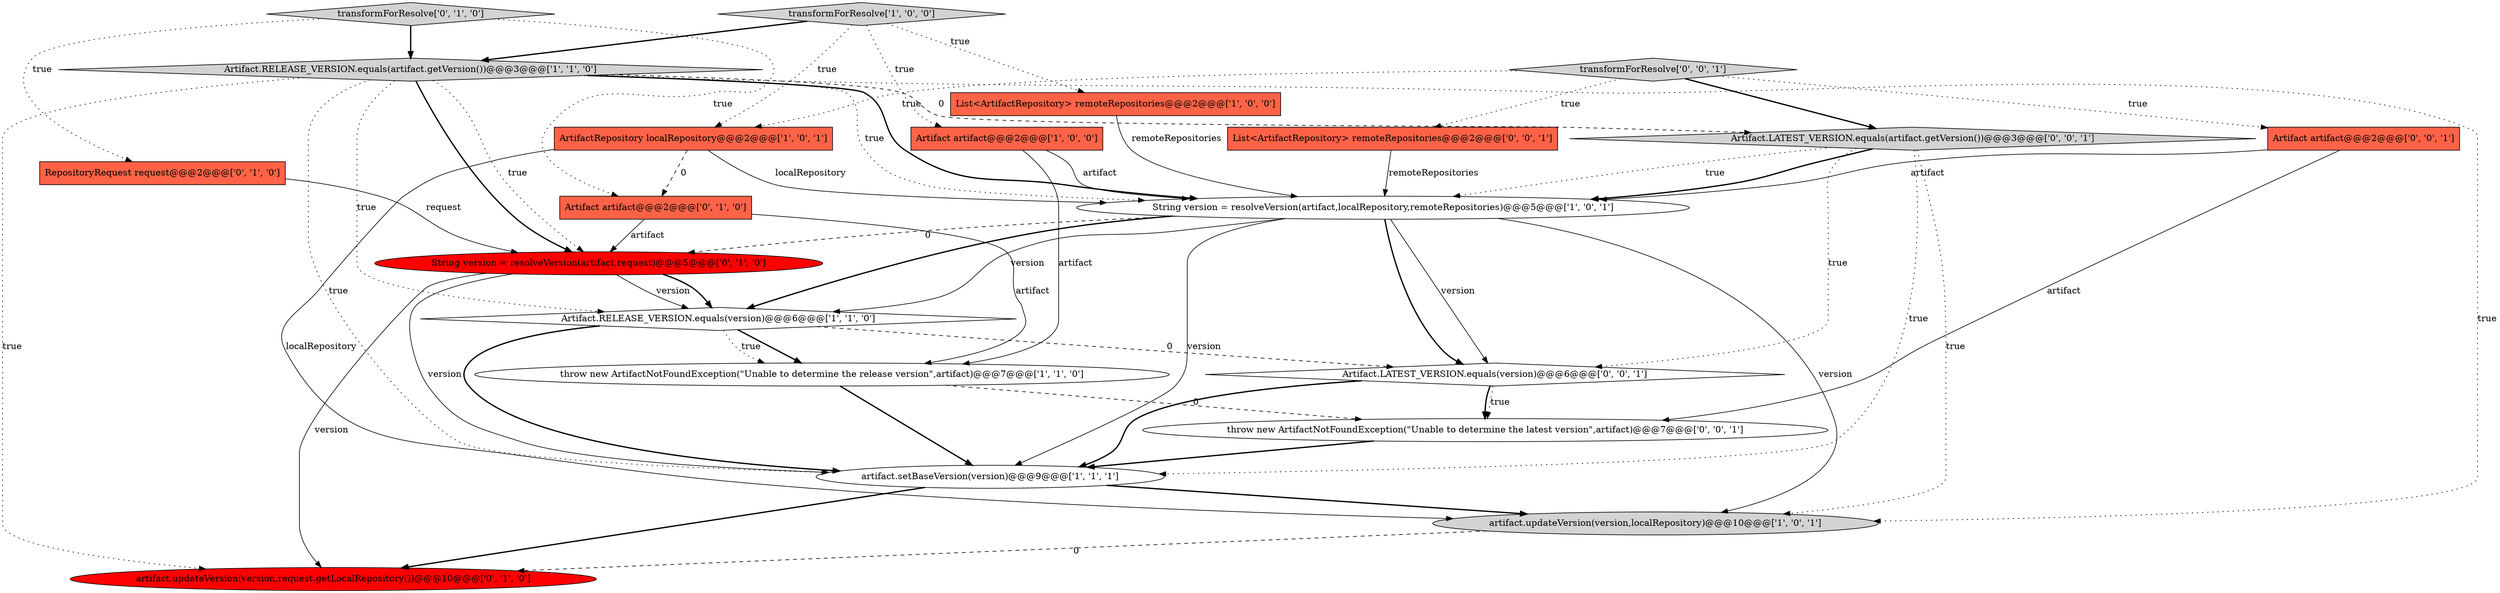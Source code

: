 digraph {
14 [style = filled, label = "Artifact artifact@@@2@@@['0', '1', '0']", fillcolor = tomato, shape = box image = "AAA1AAABBB2BBB"];
0 [style = filled, label = "String version = resolveVersion(artifact,localRepository,remoteRepositories)@@@5@@@['1', '0', '1']", fillcolor = white, shape = ellipse image = "AAA0AAABBB1BBB"];
2 [style = filled, label = "artifact.updateVersion(version,localRepository)@@@10@@@['1', '0', '1']", fillcolor = lightgray, shape = ellipse image = "AAA0AAABBB1BBB"];
11 [style = filled, label = "RepositoryRequest request@@@2@@@['0', '1', '0']", fillcolor = tomato, shape = box image = "AAA0AAABBB2BBB"];
5 [style = filled, label = "ArtifactRepository localRepository@@@2@@@['1', '0', '1']", fillcolor = tomato, shape = box image = "AAA0AAABBB1BBB"];
18 [style = filled, label = "Artifact artifact@@@2@@@['0', '0', '1']", fillcolor = tomato, shape = box image = "AAA0AAABBB3BBB"];
10 [style = filled, label = "String version = resolveVersion(artifact,request)@@@5@@@['0', '1', '0']", fillcolor = red, shape = ellipse image = "AAA1AAABBB2BBB"];
4 [style = filled, label = "List<ArtifactRepository> remoteRepositories@@@2@@@['1', '0', '0']", fillcolor = tomato, shape = box image = "AAA0AAABBB1BBB"];
8 [style = filled, label = "throw new ArtifactNotFoundException(\"Unable to determine the release version\",artifact)@@@7@@@['1', '1', '0']", fillcolor = white, shape = ellipse image = "AAA0AAABBB1BBB"];
16 [style = filled, label = "Artifact.LATEST_VERSION.equals(version)@@@6@@@['0', '0', '1']", fillcolor = white, shape = diamond image = "AAA0AAABBB3BBB"];
15 [style = filled, label = "List<ArtifactRepository> remoteRepositories@@@2@@@['0', '0', '1']", fillcolor = tomato, shape = box image = "AAA0AAABBB3BBB"];
6 [style = filled, label = "Artifact.RELEASE_VERSION.equals(artifact.getVersion())@@@3@@@['1', '1', '0']", fillcolor = lightgray, shape = diamond image = "AAA0AAABBB1BBB"];
1 [style = filled, label = "transformForResolve['1', '0', '0']", fillcolor = lightgray, shape = diamond image = "AAA0AAABBB1BBB"];
20 [style = filled, label = "throw new ArtifactNotFoundException(\"Unable to determine the latest version\",artifact)@@@7@@@['0', '0', '1']", fillcolor = white, shape = ellipse image = "AAA0AAABBB3BBB"];
3 [style = filled, label = "Artifact artifact@@@2@@@['1', '0', '0']", fillcolor = tomato, shape = box image = "AAA0AAABBB1BBB"];
17 [style = filled, label = "Artifact.LATEST_VERSION.equals(artifact.getVersion())@@@3@@@['0', '0', '1']", fillcolor = lightgray, shape = diamond image = "AAA0AAABBB3BBB"];
9 [style = filled, label = "artifact.setBaseVersion(version)@@@9@@@['1', '1', '1']", fillcolor = white, shape = ellipse image = "AAA0AAABBB1BBB"];
19 [style = filled, label = "transformForResolve['0', '0', '1']", fillcolor = lightgray, shape = diamond image = "AAA0AAABBB3BBB"];
7 [style = filled, label = "Artifact.RELEASE_VERSION.equals(version)@@@6@@@['1', '1', '0']", fillcolor = white, shape = diamond image = "AAA0AAABBB1BBB"];
12 [style = filled, label = "transformForResolve['0', '1', '0']", fillcolor = lightgray, shape = diamond image = "AAA0AAABBB2BBB"];
13 [style = filled, label = "artifact.updateVersion(version,request.getLocalRepository())@@@10@@@['0', '1', '0']", fillcolor = red, shape = ellipse image = "AAA1AAABBB2BBB"];
5->0 [style = solid, label="localRepository"];
0->16 [style = bold, label=""];
18->0 [style = solid, label="artifact"];
17->0 [style = dotted, label="true"];
16->9 [style = bold, label=""];
5->14 [style = dashed, label="0"];
3->8 [style = solid, label="artifact"];
10->9 [style = solid, label="version"];
0->7 [style = solid, label="version"];
9->2 [style = bold, label=""];
20->9 [style = bold, label=""];
10->7 [style = solid, label="version"];
7->16 [style = dashed, label="0"];
6->13 [style = dotted, label="true"];
15->0 [style = solid, label="remoteRepositories"];
8->20 [style = dashed, label="0"];
19->18 [style = dotted, label="true"];
16->20 [style = dotted, label="true"];
6->17 [style = dashed, label="0"];
6->0 [style = bold, label=""];
10->13 [style = solid, label="version"];
1->4 [style = dotted, label="true"];
19->17 [style = bold, label=""];
19->15 [style = dotted, label="true"];
0->16 [style = solid, label="version"];
7->8 [style = bold, label=""];
12->6 [style = bold, label=""];
10->7 [style = bold, label=""];
0->10 [style = dashed, label="0"];
0->9 [style = solid, label="version"];
0->7 [style = bold, label=""];
3->0 [style = solid, label="artifact"];
0->2 [style = solid, label="version"];
1->3 [style = dotted, label="true"];
6->10 [style = dotted, label="true"];
12->11 [style = dotted, label="true"];
17->16 [style = dotted, label="true"];
12->14 [style = dotted, label="true"];
7->9 [style = bold, label=""];
14->10 [style = solid, label="artifact"];
6->2 [style = dotted, label="true"];
1->6 [style = bold, label=""];
17->0 [style = bold, label=""];
6->9 [style = dotted, label="true"];
2->13 [style = dashed, label="0"];
6->10 [style = bold, label=""];
5->2 [style = solid, label="localRepository"];
17->9 [style = dotted, label="true"];
4->0 [style = solid, label="remoteRepositories"];
8->9 [style = bold, label=""];
6->7 [style = dotted, label="true"];
19->5 [style = dotted, label="true"];
18->20 [style = solid, label="artifact"];
17->2 [style = dotted, label="true"];
6->0 [style = dotted, label="true"];
11->10 [style = solid, label="request"];
7->8 [style = dotted, label="true"];
16->20 [style = bold, label=""];
14->8 [style = solid, label="artifact"];
1->5 [style = dotted, label="true"];
9->13 [style = bold, label=""];
}
